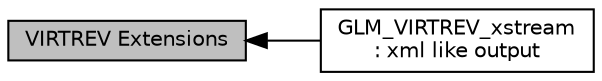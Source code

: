 digraph "VIRTREV Extensions"
{
  edge [fontname="Helvetica",fontsize="10",labelfontname="Helvetica",labelfontsize="10"];
  node [fontname="Helvetica",fontsize="10",shape=record];
  rankdir=LR;
  Node1 [label="GLM_VIRTREV_xstream\l: xml like output",height=0.2,width=0.4,color="black", fillcolor="white", style="filled",URL="$group__virtrev__xstream.html",tooltip="Streaming vector and matrix in a xml way. "];
  Node0 [label="VIRTREV Extensions",height=0.2,width=0.4,color="black", fillcolor="grey75", style="filled", fontcolor="black"];
  Node0->Node1 [shape=plaintext, dir="back", style="solid"];
}
